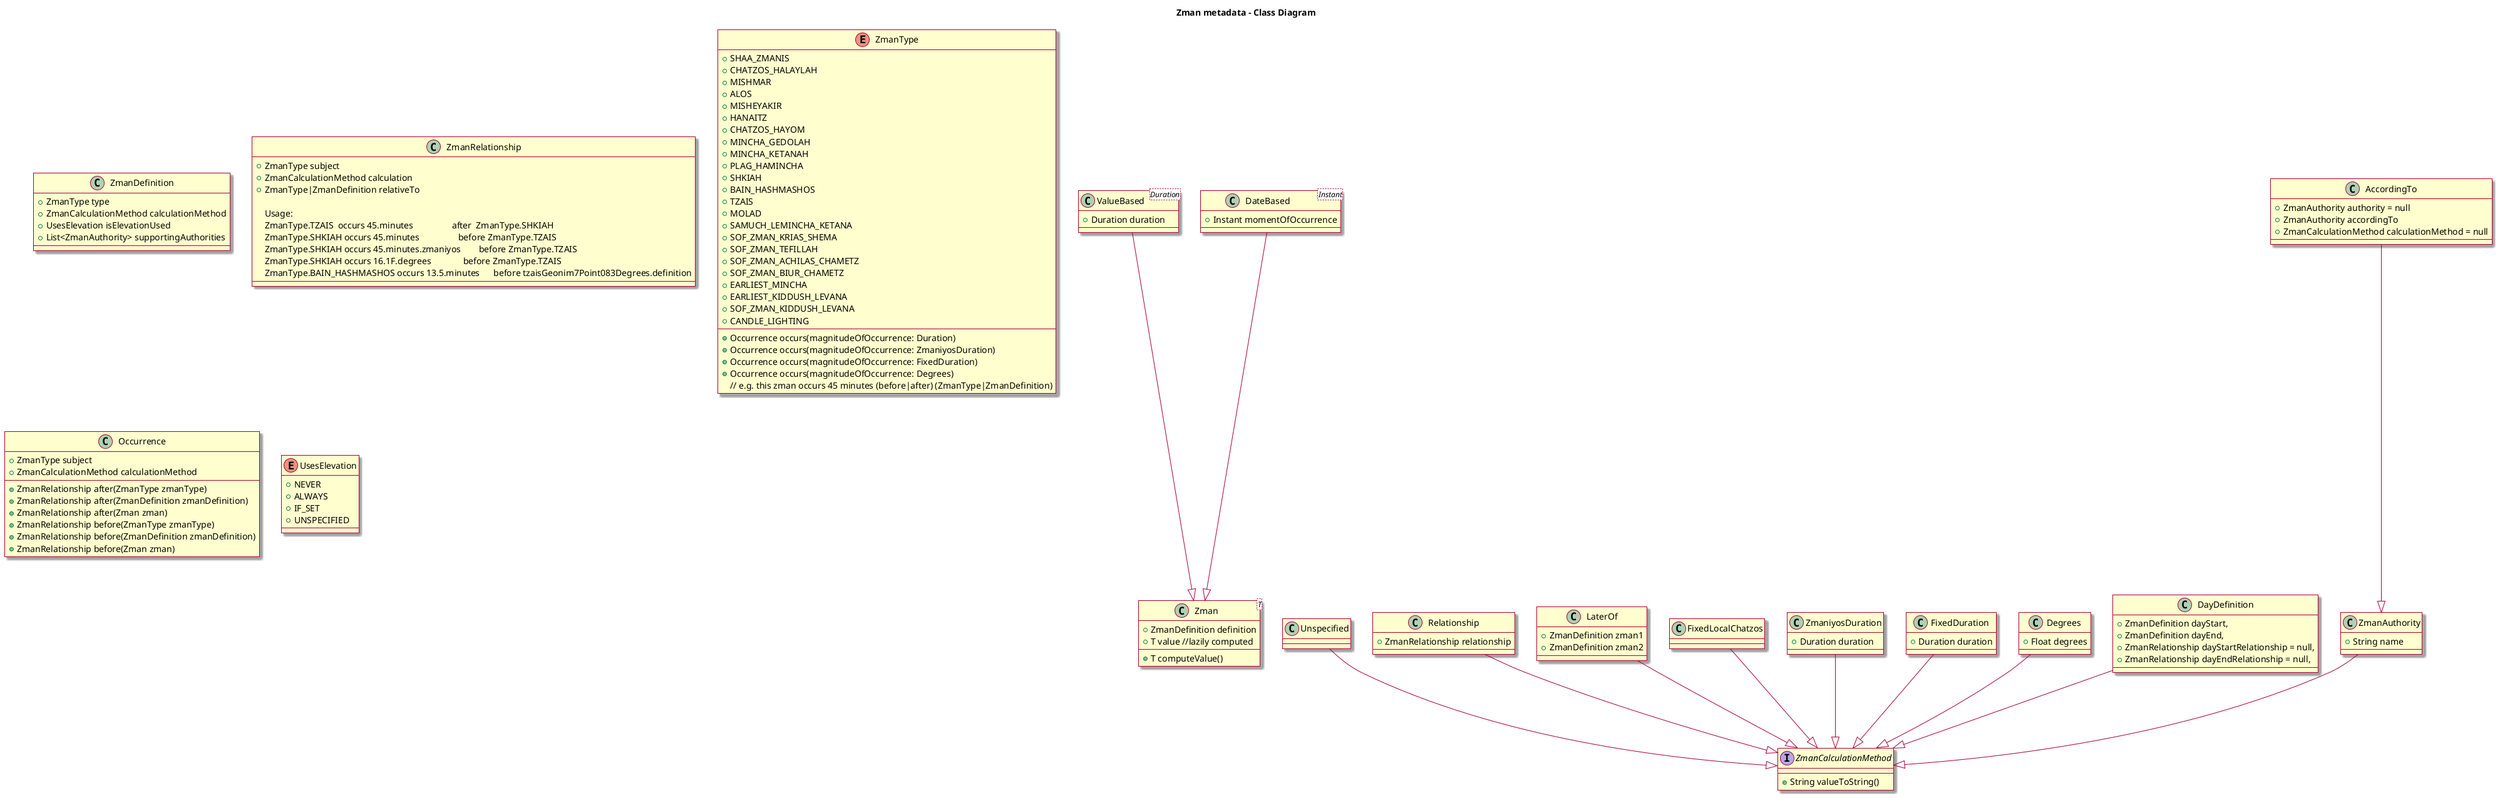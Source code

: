 @startuml

skin rose

title Zman metadata - Class Diagram


class Zman<T> {
  +ZmanDefinition definition
  +T computeValue()
  +T value //lazily computed
}
class ValueBased<Duration> {
  +Duration duration
}
class DateBased<Instant> {
  +Instant momentOfOccurrence
}
class ZmanDefinition {
  +ZmanType type
  +ZmanCalculationMethod calculationMethod
  +UsesElevation isElevationUsed
  +List<ZmanAuthority> supportingAuthorities
}
class ZmanRelationship {
  +ZmanType subject
  +ZmanCalculationMethod calculation
  +ZmanType|ZmanDefinition relativeTo

  Usage:
  ZmanType.TZAIS  occurs 45.minutes                 after  ZmanType.SHKIAH
  ZmanType.SHKIAH occurs 45.minutes                 before ZmanType.TZAIS
  ZmanType.SHKIAH occurs 45.minutes.zmaniyos        before ZmanType.TZAIS
  ZmanType.SHKIAH occurs 16.1F.degrees              before ZmanType.TZAIS
  ZmanType.BAIN_HASHMASHOS occurs 13.5.minutes      before tzaisGeonim7Point083Degrees.definition
}
enum ZmanType {
+SHAA_ZMANIS
+CHATZOS_HALAYLAH
+MISHMAR
+ALOS
+MISHEYAKIR
+HANAITZ
+CHATZOS_HAYOM
+MINCHA_GEDOLAH
+MINCHA_KETANAH
+PLAG_HAMINCHA
+SHKIAH
+BAIN_HASHMASHOS
+TZAIS
+MOLAD
+SAMUCH_LEMINCHA_KETANA
+SOF_ZMAN_KRIAS_SHEMA
+SOF_ZMAN_TEFILLAH
+SOF_ZMAN_ACHILAS_CHAMETZ
+SOF_ZMAN_BIUR_CHAMETZ
+EARLIEST_MINCHA
+EARLIEST_KIDDUSH_LEVANA
+SOF_ZMAN_KIDDUSH_LEVANA
+CANDLE_LIGHTING

  +Occurrence occurs(magnitudeOfOccurrence: Duration)
  +Occurrence occurs(magnitudeOfOccurrence: ZmaniyosDuration)
  +Occurrence occurs(magnitudeOfOccurrence: FixedDuration)
  +Occurrence occurs(magnitudeOfOccurrence: Degrees)
  // e.g. this zman occurs 45 minutes (before|after) (ZmanType|ZmanDefinition)
}
interface ZmanCalculationMethod {
  +String valueToString()
}
class Unspecified
class Relationship {
  +ZmanRelationship relationship
}
class LaterOf {
  +ZmanDefinition zman1
  +ZmanDefinition zman2
}
class FixedLocalChatzos
class ZmaniyosDuration {
  +Duration duration
}
class FixedDuration {
  +Duration duration
}
class Degrees {
  +Float degrees
}
class DayDefinition{
  +ZmanDefinition dayStart,
  +ZmanDefinition dayEnd,
  +ZmanRelationship dayStartRelationship = null,
  +ZmanRelationship dayEndRelationship = null,
}
class Occurrence {
  +ZmanType subject
  +ZmanCalculationMethod calculationMethod
  +ZmanRelationship after(ZmanType zmanType)
  +ZmanRelationship after(ZmanDefinition zmanDefinition)
  +ZmanRelationship after(Zman zman)
  +ZmanRelationship before(ZmanType zmanType)
  +ZmanRelationship before(ZmanDefinition zmanDefinition)
  +ZmanRelationship before(Zman zman)
}
class ZmanAuthority {
  +String name
}
class AccordingTo {
  +ZmanAuthority authority = null
  +ZmanAuthority accordingTo
  +ZmanCalculationMethod calculationMethod = null
}
enum UsesElevation {
  +NEVER
  +ALWAYS
  +IF_SET
  +UNSPECIFIED
}

AccordingTo ---|> ZmanAuthority
ZmanAuthority ---|> ZmanCalculationMethod
DayDefinition ---|> ZmanCalculationMethod
Degrees ---|> ZmanCalculationMethod
ZmaniyosDuration ---|> ZmanCalculationMethod
FixedDuration ---|> ZmanCalculationMethod
FixedLocalChatzos ---|> ZmanCalculationMethod
LaterOf ---|> ZmanCalculationMethod
Relationship ---|> ZmanCalculationMethod
Unspecified ---|> ZmanCalculationMethod
ValueBased ---|> Zman
DateBased ---|> Zman

@enduml